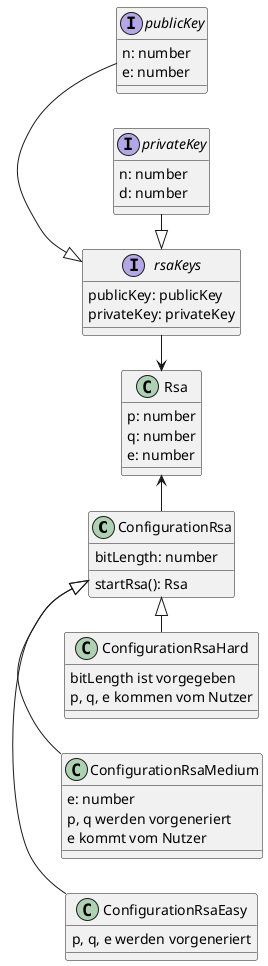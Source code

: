 @startuml "class diagram rsa"
'top to bottom direction
left to right direction

class ConfigurationRsa{
    bitLength: number
    startRsa(): Rsa
}

class ConfigurationRsaEasy{
p, q, e werden vorgeneriert
}
class ConfigurationRsaMedium{
    e: number
    p, q werden vorgeneriert
    e kommt vom Nutzer
}
class ConfigurationRsaHard{
    bitLength ist vorgegeben
    p, q, e kommen vom Nutzer
}

ConfigurationRsaEasy -u|> ConfigurationRsa
ConfigurationRsaMedium -u|> ConfigurationRsa
ConfigurationRsaHard -u|> ConfigurationRsa

class Rsa{
p: number
q: number
e: number
}

interface rsaKeys {
publicKey: publicKey
privateKey: privateKey
}

interface publicKey{
n: number
e: number
}

interface privateKey{
n: number
d: number
}

publicKey -|> rsaKeys
privateKey -|> rsaKeys
rsaKeys -> Rsa

Rsa <- ConfigurationRsa
@enduml
